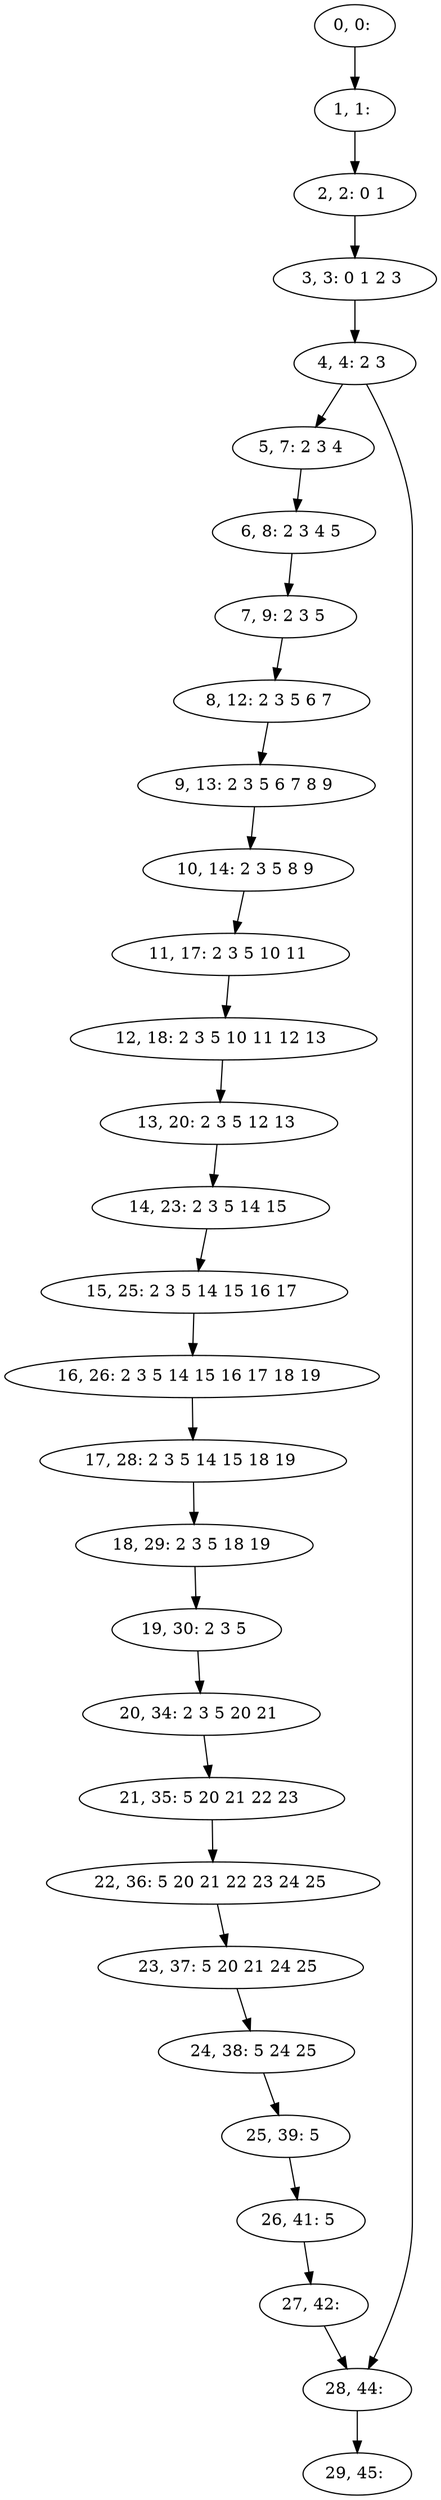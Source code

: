 digraph G {
0[label="0, 0: "];
1[label="1, 1: "];
2[label="2, 2: 0 1 "];
3[label="3, 3: 0 1 2 3 "];
4[label="4, 4: 2 3 "];
5[label="5, 7: 2 3 4 "];
6[label="6, 8: 2 3 4 5 "];
7[label="7, 9: 2 3 5 "];
8[label="8, 12: 2 3 5 6 7 "];
9[label="9, 13: 2 3 5 6 7 8 9 "];
10[label="10, 14: 2 3 5 8 9 "];
11[label="11, 17: 2 3 5 10 11 "];
12[label="12, 18: 2 3 5 10 11 12 13 "];
13[label="13, 20: 2 3 5 12 13 "];
14[label="14, 23: 2 3 5 14 15 "];
15[label="15, 25: 2 3 5 14 15 16 17 "];
16[label="16, 26: 2 3 5 14 15 16 17 18 19 "];
17[label="17, 28: 2 3 5 14 15 18 19 "];
18[label="18, 29: 2 3 5 18 19 "];
19[label="19, 30: 2 3 5 "];
20[label="20, 34: 2 3 5 20 21 "];
21[label="21, 35: 5 20 21 22 23 "];
22[label="22, 36: 5 20 21 22 23 24 25 "];
23[label="23, 37: 5 20 21 24 25 "];
24[label="24, 38: 5 24 25 "];
25[label="25, 39: 5 "];
26[label="26, 41: 5 "];
27[label="27, 42: "];
28[label="28, 44: "];
29[label="29, 45: "];
0->1 ;
1->2 ;
2->3 ;
3->4 ;
4->5 ;
4->28 ;
5->6 ;
6->7 ;
7->8 ;
8->9 ;
9->10 ;
10->11 ;
11->12 ;
12->13 ;
13->14 ;
14->15 ;
15->16 ;
16->17 ;
17->18 ;
18->19 ;
19->20 ;
20->21 ;
21->22 ;
22->23 ;
23->24 ;
24->25 ;
25->26 ;
26->27 ;
27->28 ;
28->29 ;
}
